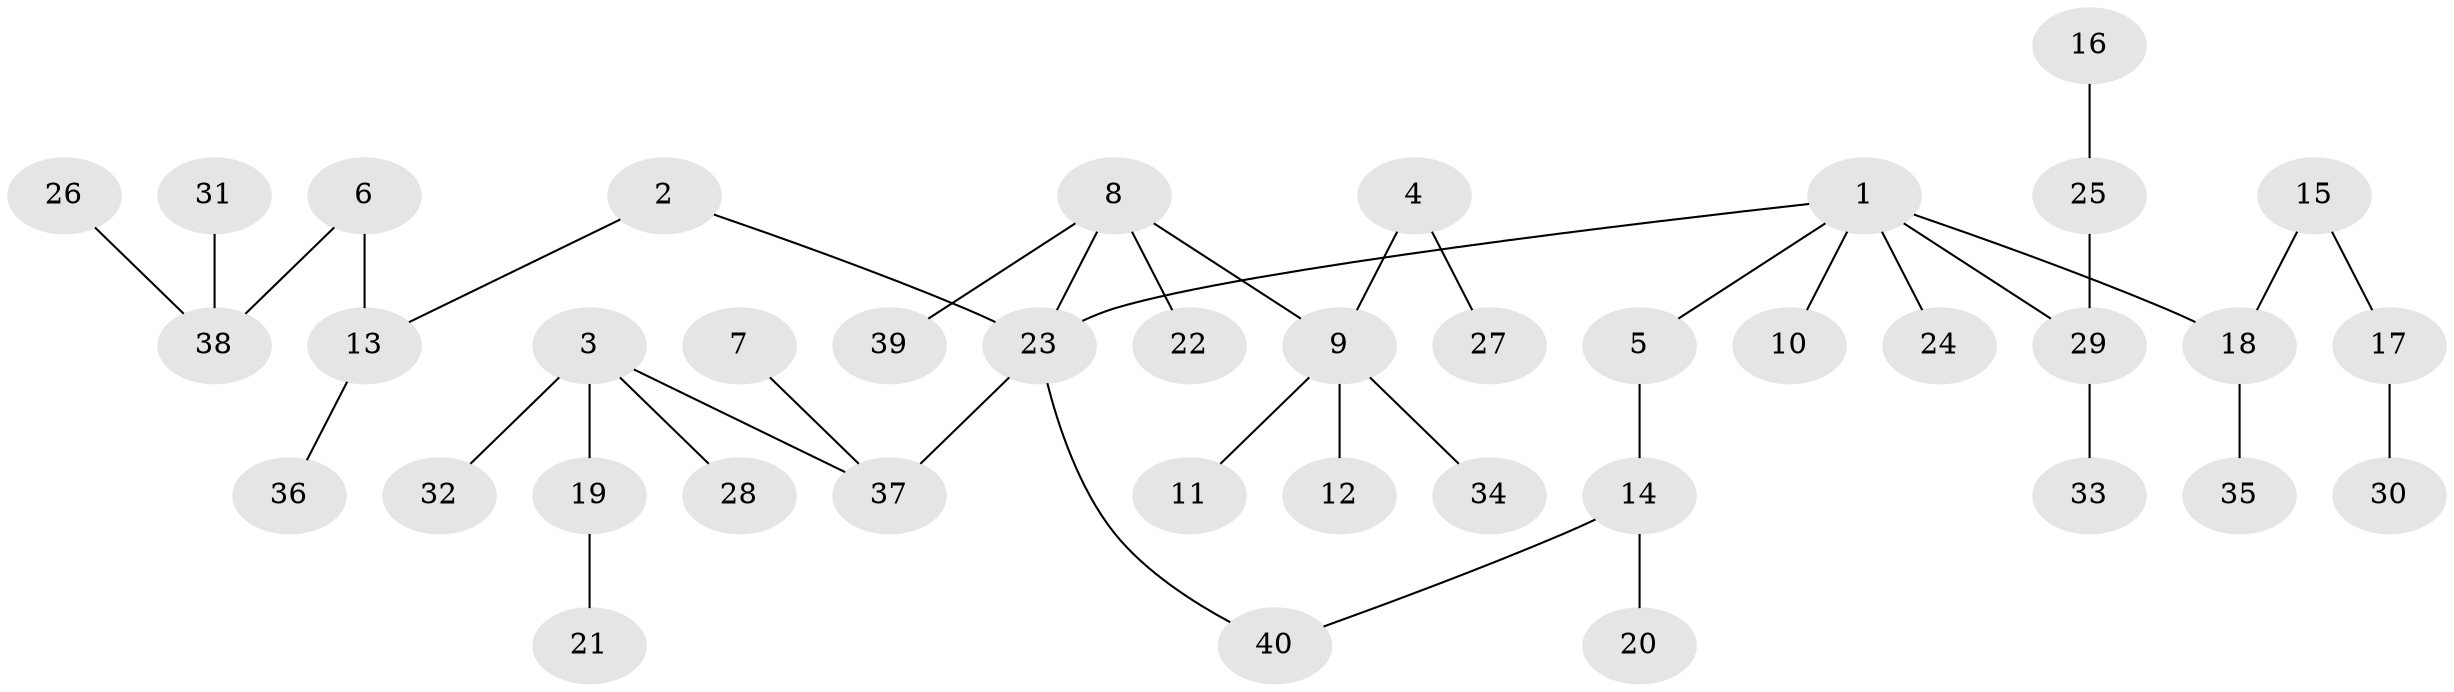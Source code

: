// original degree distribution, {2: 0.25316455696202533, 7: 0.012658227848101266, 5: 0.0379746835443038, 3: 0.11392405063291139, 4: 0.0759493670886076, 1: 0.4936708860759494, 6: 0.012658227848101266}
// Generated by graph-tools (version 1.1) at 2025/01/03/09/25 03:01:05]
// undirected, 40 vertices, 40 edges
graph export_dot {
graph [start="1"]
  node [color=gray90,style=filled];
  1;
  2;
  3;
  4;
  5;
  6;
  7;
  8;
  9;
  10;
  11;
  12;
  13;
  14;
  15;
  16;
  17;
  18;
  19;
  20;
  21;
  22;
  23;
  24;
  25;
  26;
  27;
  28;
  29;
  30;
  31;
  32;
  33;
  34;
  35;
  36;
  37;
  38;
  39;
  40;
  1 -- 5 [weight=1.0];
  1 -- 10 [weight=1.0];
  1 -- 18 [weight=1.0];
  1 -- 23 [weight=1.0];
  1 -- 24 [weight=1.0];
  1 -- 29 [weight=1.0];
  2 -- 13 [weight=1.0];
  2 -- 23 [weight=1.0];
  3 -- 19 [weight=1.0];
  3 -- 28 [weight=1.0];
  3 -- 32 [weight=1.0];
  3 -- 37 [weight=1.0];
  4 -- 9 [weight=1.0];
  4 -- 27 [weight=1.0];
  5 -- 14 [weight=1.0];
  6 -- 13 [weight=1.0];
  6 -- 38 [weight=1.0];
  7 -- 37 [weight=1.0];
  8 -- 9 [weight=1.0];
  8 -- 22 [weight=1.0];
  8 -- 23 [weight=1.0];
  8 -- 39 [weight=1.0];
  9 -- 11 [weight=1.0];
  9 -- 12 [weight=1.0];
  9 -- 34 [weight=1.0];
  13 -- 36 [weight=1.0];
  14 -- 20 [weight=1.0];
  14 -- 40 [weight=1.0];
  15 -- 17 [weight=1.0];
  15 -- 18 [weight=1.0];
  16 -- 25 [weight=1.0];
  17 -- 30 [weight=1.0];
  18 -- 35 [weight=1.0];
  19 -- 21 [weight=1.0];
  23 -- 37 [weight=1.0];
  23 -- 40 [weight=1.0];
  25 -- 29 [weight=1.0];
  26 -- 38 [weight=1.0];
  29 -- 33 [weight=1.0];
  31 -- 38 [weight=1.0];
}
